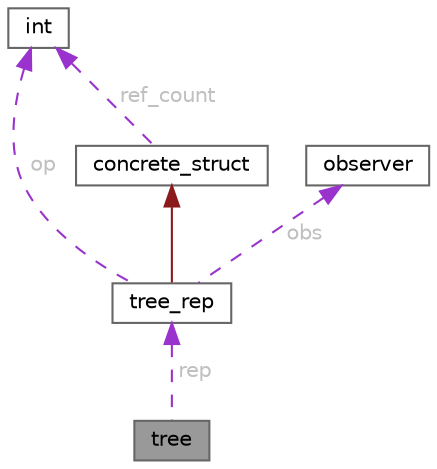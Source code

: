 digraph "tree"
{
 // LATEX_PDF_SIZE
  bgcolor="transparent";
  edge [fontname=Helvetica,fontsize=10,labelfontname=Helvetica,labelfontsize=10];
  node [fontname=Helvetica,fontsize=10,shape=box,height=0.2,width=0.4];
  Node1 [id="Node000001",label="tree",height=0.2,width=0.4,color="gray40", fillcolor="grey60", style="filled", fontcolor="black",tooltip=" "];
  Node2 -> Node1 [id="edge1_Node000001_Node000002",dir="back",color="darkorchid3",style="dashed",tooltip=" ",label=" rep",fontcolor="grey" ];
  Node2 [id="Node000002",label="tree_rep",height=0.2,width=0.4,color="gray40", fillcolor="white", style="filled",URL="$classtree__rep.html",tooltip=" "];
  Node3 -> Node2 [id="edge2_Node000002_Node000003",dir="back",color="firebrick4",style="solid",tooltip=" "];
  Node3 [id="Node000003",label="concrete_struct",height=0.2,width=0.4,color="gray40", fillcolor="white", style="filled",URL="$structconcrete__struct.html",tooltip="Structure representing a concrete object with a reference count."];
  Node4 -> Node3 [id="edge3_Node000003_Node000004",dir="back",color="darkorchid3",style="dashed",tooltip=" ",label=" ref_count",fontcolor="grey" ];
  Node4 [id="Node000004",label="int",height=0.2,width=0.4,color="gray40", fillcolor="white", style="filled",tooltip=" "];
  Node4 -> Node2 [id="edge4_Node000002_Node000004",dir="back",color="darkorchid3",style="dashed",tooltip=" ",label=" op",fontcolor="grey" ];
  Node5 -> Node2 [id="edge5_Node000002_Node000005",dir="back",color="darkorchid3",style="dashed",tooltip=" ",label=" obs",fontcolor="grey" ];
  Node5 [id="Node000005",label="observer",height=0.2,width=0.4,color="gray40", fillcolor="white", style="filled",URL="$classobserver.html",tooltip=" "];
}
